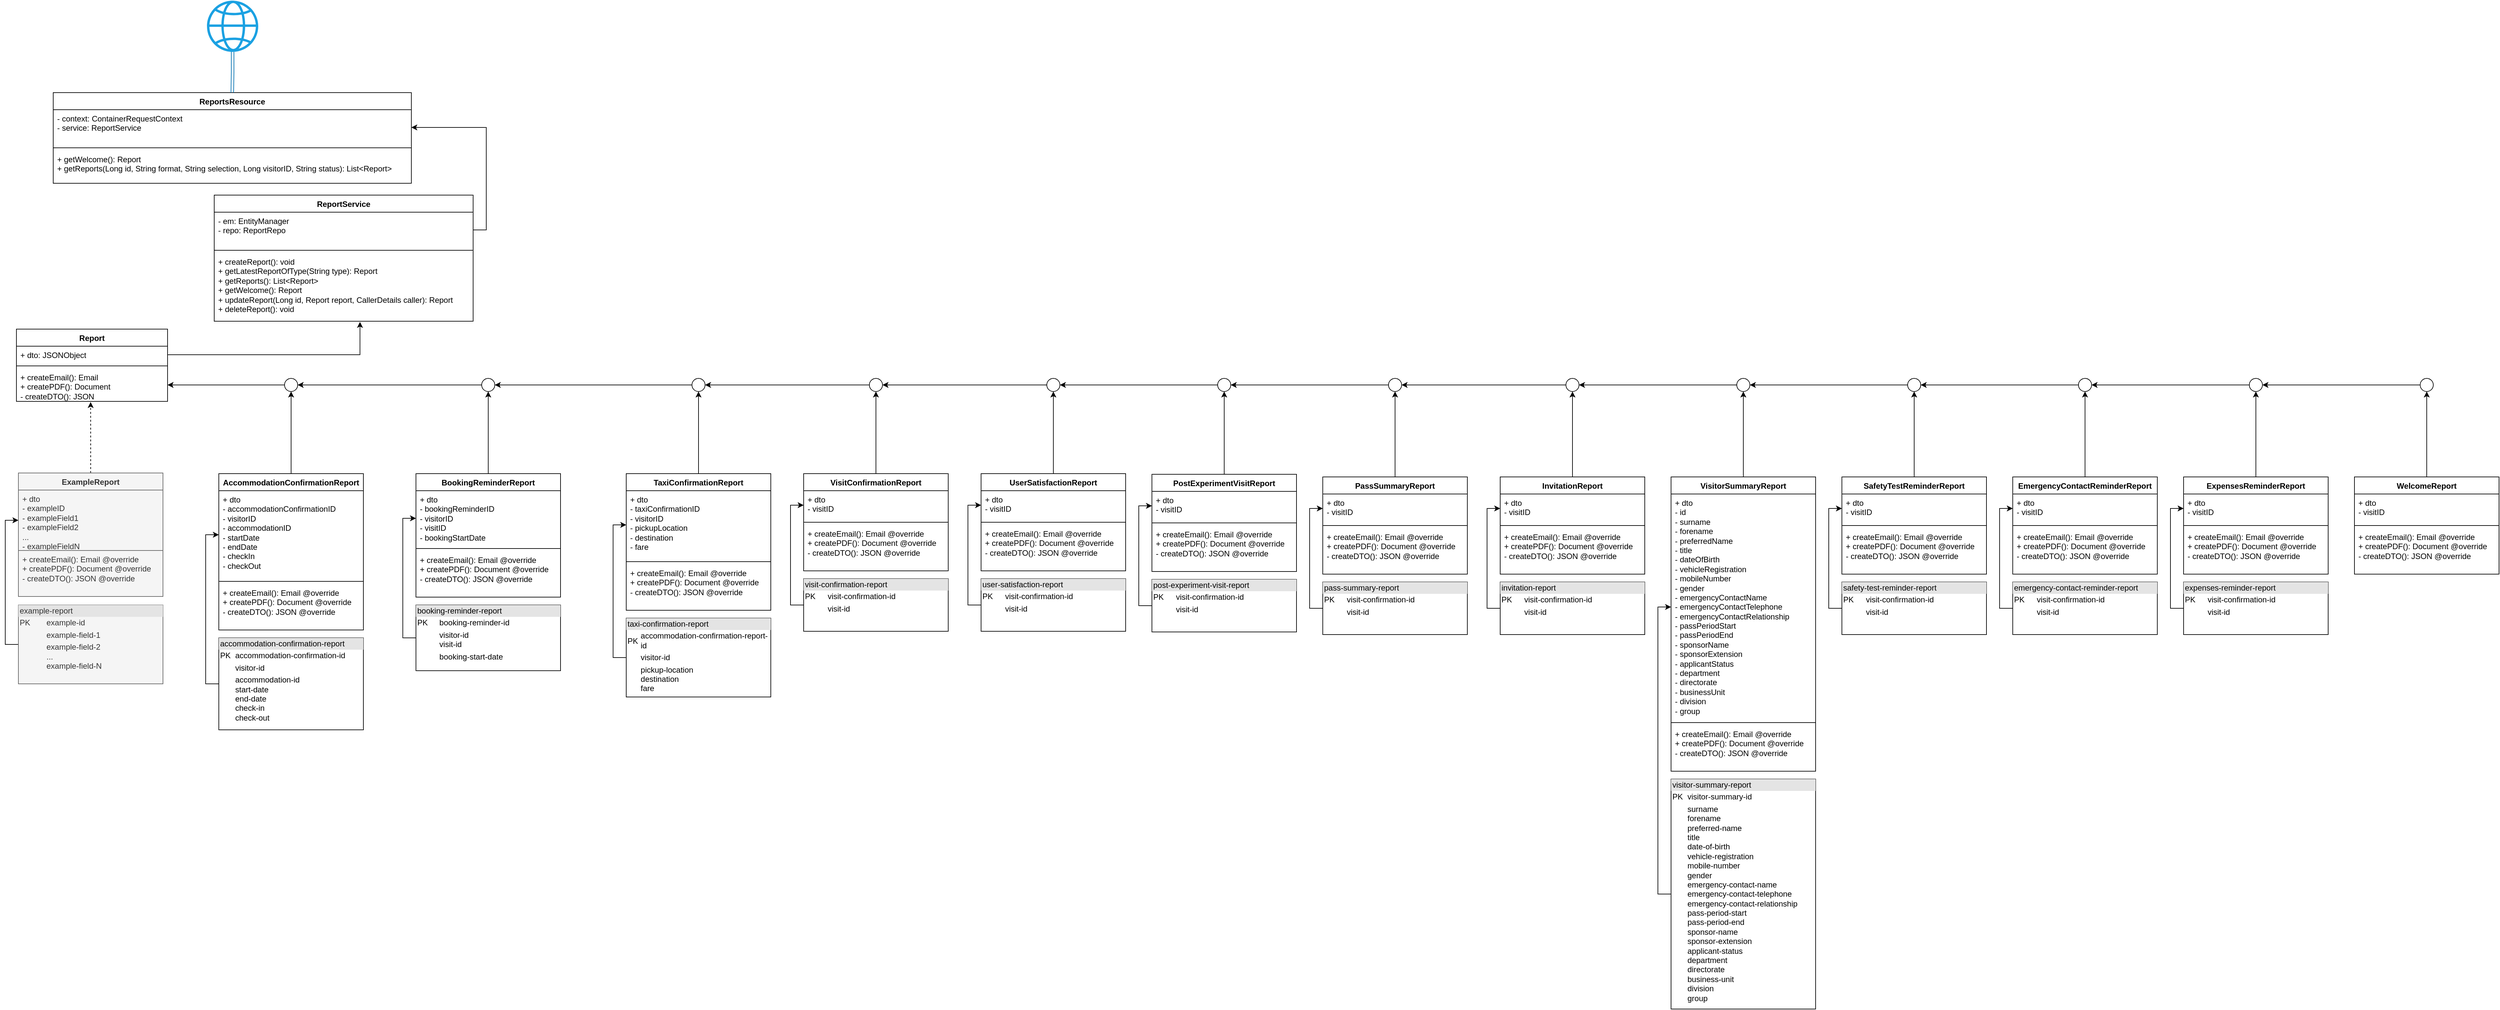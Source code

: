 <mxfile version="24.0.0" type="github">
  <diagram id="C5RBs43oDa-KdzZeNtuy" name="Page-1">
    <mxGraphModel dx="1050" dy="634" grid="1" gridSize="10" guides="1" tooltips="1" connect="1" arrows="1" fold="1" page="1" pageScale="1" pageWidth="827" pageHeight="1169" math="0" shadow="0">
      <root>
        <mxCell id="WIyWlLk6GJQsqaUBKTNV-0" />
        <mxCell id="WIyWlLk6GJQsqaUBKTNV-1" parent="WIyWlLk6GJQsqaUBKTNV-0" />
        <mxCell id="MQ1HAu035y0CXCqz7wdD-0" value="ReportsResource" style="swimlane;fontStyle=1;align=center;verticalAlign=top;childLayout=stackLayout;horizontal=1;startSize=26;horizontalStack=0;resizeParent=1;resizeParentMax=0;resizeLast=0;collapsible=1;marginBottom=0;whiteSpace=wrap;html=1;" parent="WIyWlLk6GJQsqaUBKTNV-1" vertex="1">
          <mxGeometry x="128" y="165" width="545" height="138" as="geometry" />
        </mxCell>
        <mxCell id="MQ1HAu035y0CXCqz7wdD-1" value="&lt;div&gt;- context: ContainerRequestContext&lt;/div&gt;&lt;div&gt;- service: ReportService&lt;br&gt;&lt;/div&gt;" style="text;strokeColor=none;fillColor=none;align=left;verticalAlign=top;spacingLeft=4;spacingRight=4;overflow=hidden;rotatable=0;points=[[0,0.5],[1,0.5]];portConstraint=eastwest;whiteSpace=wrap;html=1;" parent="MQ1HAu035y0CXCqz7wdD-0" vertex="1">
          <mxGeometry y="26" width="545" height="54" as="geometry" />
        </mxCell>
        <mxCell id="MQ1HAu035y0CXCqz7wdD-2" value="" style="line;strokeWidth=1;fillColor=none;align=left;verticalAlign=middle;spacingTop=-1;spacingLeft=3;spacingRight=3;rotatable=0;labelPosition=right;points=[];portConstraint=eastwest;strokeColor=inherit;" parent="MQ1HAu035y0CXCqz7wdD-0" vertex="1">
          <mxGeometry y="80" width="545" height="8" as="geometry" />
        </mxCell>
        <mxCell id="MQ1HAu035y0CXCqz7wdD-3" value="&lt;div&gt;+ getWelcome(): Report&lt;br&gt;&lt;/div&gt;&lt;div&gt;+ getReports(Long id, String format, String selection, Long visitorID, String status): List&amp;lt;Report&amp;gt;&lt;/div&gt;" style="text;strokeColor=none;fillColor=none;align=left;verticalAlign=top;spacingLeft=4;spacingRight=4;overflow=hidden;rotatable=0;points=[[0,0.5],[1,0.5]];portConstraint=eastwest;whiteSpace=wrap;html=1;" parent="MQ1HAu035y0CXCqz7wdD-0" vertex="1">
          <mxGeometry y="88" width="545" height="50" as="geometry" />
        </mxCell>
        <mxCell id="42Mcp5apY7TqK0RnaU3a-3" style="edgeStyle=orthogonalEdgeStyle;rounded=0;orthogonalLoop=1;jettySize=auto;html=1;entryX=1;entryY=0.5;entryDx=0;entryDy=0;exitX=1;exitY=0.5;exitDx=0;exitDy=0;" parent="WIyWlLk6GJQsqaUBKTNV-1" source="MQ1HAu035y0CXCqz7wdD-5" target="MQ1HAu035y0CXCqz7wdD-1" edge="1">
          <mxGeometry relative="1" as="geometry" />
        </mxCell>
        <mxCell id="MQ1HAu035y0CXCqz7wdD-4" value="ReportService" style="swimlane;fontStyle=1;align=center;verticalAlign=top;childLayout=stackLayout;horizontal=1;startSize=26;horizontalStack=0;resizeParent=1;resizeParentMax=0;resizeLast=0;collapsible=1;marginBottom=0;whiteSpace=wrap;html=1;" parent="WIyWlLk6GJQsqaUBKTNV-1" vertex="1">
          <mxGeometry x="373" y="321" width="394" height="192" as="geometry" />
        </mxCell>
        <mxCell id="MQ1HAu035y0CXCqz7wdD-5" value="&lt;div&gt;- em: EntityManager&lt;/div&gt;&lt;div&gt;- repo: ReportRepo&lt;br&gt;&lt;/div&gt;" style="text;strokeColor=none;fillColor=none;align=left;verticalAlign=top;spacingLeft=4;spacingRight=4;overflow=hidden;rotatable=0;points=[[0,0.5],[1,0.5]];portConstraint=eastwest;whiteSpace=wrap;html=1;" parent="MQ1HAu035y0CXCqz7wdD-4" vertex="1">
          <mxGeometry y="26" width="394" height="54" as="geometry" />
        </mxCell>
        <mxCell id="MQ1HAu035y0CXCqz7wdD-6" value="" style="line;strokeWidth=1;fillColor=none;align=left;verticalAlign=middle;spacingTop=-1;spacingLeft=3;spacingRight=3;rotatable=0;labelPosition=right;points=[];portConstraint=eastwest;strokeColor=inherit;" parent="MQ1HAu035y0CXCqz7wdD-4" vertex="1">
          <mxGeometry y="80" width="394" height="8" as="geometry" />
        </mxCell>
        <mxCell id="MQ1HAu035y0CXCqz7wdD-7" value="&lt;div&gt;+ createReport(): void&lt;/div&gt;&lt;div&gt;+ getLatestReportOfType(String type): Report&lt;br&gt;&lt;/div&gt;&lt;div&gt;+ getReports(): List&amp;lt;Report&amp;gt;&lt;br&gt;&lt;/div&gt;&lt;div&gt;+ getWelcome(): Report&lt;br&gt;&lt;/div&gt;&lt;div&gt;+ updateReport(Long id, Report report, CallerDetails caller): Report&lt;br&gt;&lt;/div&gt;&lt;div&gt;+ deleteReport(): void&lt;br&gt;&lt;/div&gt;" style="text;strokeColor=none;fillColor=none;align=left;verticalAlign=top;spacingLeft=4;spacingRight=4;overflow=hidden;rotatable=0;points=[[0,0.5],[1,0.5]];portConstraint=eastwest;whiteSpace=wrap;html=1;" parent="MQ1HAu035y0CXCqz7wdD-4" vertex="1">
          <mxGeometry y="88" width="394" height="104" as="geometry" />
        </mxCell>
        <mxCell id="MQ1HAu035y0CXCqz7wdD-16" value="Report" style="swimlane;fontStyle=1;align=center;verticalAlign=top;childLayout=stackLayout;horizontal=1;startSize=26;horizontalStack=0;resizeParent=1;resizeParentMax=0;resizeLast=0;collapsible=1;marginBottom=0;whiteSpace=wrap;html=1;" parent="WIyWlLk6GJQsqaUBKTNV-1" vertex="1">
          <mxGeometry x="72" y="525" width="230" height="110" as="geometry" />
        </mxCell>
        <mxCell id="MQ1HAu035y0CXCqz7wdD-17" value="+ dto: JSONObject" style="text;strokeColor=none;fillColor=none;align=left;verticalAlign=top;spacingLeft=4;spacingRight=4;overflow=hidden;rotatable=0;points=[[0,0.5],[1,0.5]];portConstraint=eastwest;whiteSpace=wrap;html=1;" parent="MQ1HAu035y0CXCqz7wdD-16" vertex="1">
          <mxGeometry y="26" width="230" height="26" as="geometry" />
        </mxCell>
        <mxCell id="MQ1HAu035y0CXCqz7wdD-18" value="" style="line;strokeWidth=1;fillColor=none;align=left;verticalAlign=middle;spacingTop=-1;spacingLeft=3;spacingRight=3;rotatable=0;labelPosition=right;points=[];portConstraint=eastwest;strokeColor=inherit;" parent="MQ1HAu035y0CXCqz7wdD-16" vertex="1">
          <mxGeometry y="52" width="230" height="8" as="geometry" />
        </mxCell>
        <mxCell id="MQ1HAu035y0CXCqz7wdD-19" value="&lt;div&gt;+ createEmail(): Email&lt;/div&gt;&lt;div&gt;+ createPDF(): Document&lt;/div&gt;&lt;div&gt;- createDTO(): JSON&lt;/div&gt;" style="text;strokeColor=none;fillColor=none;align=left;verticalAlign=top;spacingLeft=4;spacingRight=4;overflow=hidden;rotatable=0;points=[[0,0.5],[1,0.5]];portConstraint=eastwest;whiteSpace=wrap;html=1;" parent="MQ1HAu035y0CXCqz7wdD-16" vertex="1">
          <mxGeometry y="60" width="230" height="50" as="geometry" />
        </mxCell>
        <mxCell id="IxwAe-7UypKO3zCtjmv_-6" style="edgeStyle=orthogonalEdgeStyle;rounded=0;orthogonalLoop=1;jettySize=auto;html=1;entryX=0;entryY=0.5;entryDx=0;entryDy=0;exitX=0;exitY=0.5;exitDx=0;exitDy=0;" parent="WIyWlLk6GJQsqaUBKTNV-1" source="Wsk4VO05oJbZmP9Lk-0c-0" target="Wsk4VO05oJbZmP9Lk-0c-2" edge="1">
          <mxGeometry relative="1" as="geometry" />
        </mxCell>
        <mxCell id="Wsk4VO05oJbZmP9Lk-0c-0" value="&lt;div style=&quot;box-sizing:border-box;width:100%;background:#e4e4e4;padding:2px;&quot;&gt;example-report&lt;/div&gt;&lt;table style=&quot;width:100%;font-size:1em;&quot; cellpadding=&quot;2&quot; cellspacing=&quot;0&quot;&gt;&lt;tbody&gt;&lt;tr&gt;&lt;td&gt;PK&lt;/td&gt;&lt;td&gt;example-id&lt;br&gt;&lt;/td&gt;&lt;/tr&gt;&lt;tr&gt;&lt;td&gt;&lt;br&gt;&lt;/td&gt;&lt;td&gt;example-field-1&lt;/td&gt;&lt;/tr&gt;&lt;tr&gt;&lt;td&gt;&lt;/td&gt;&lt;td&gt;example-field-2&lt;br&gt;...&lt;br&gt;example-field-N&lt;br&gt;&lt;/td&gt;&lt;/tr&gt;&lt;/tbody&gt;&lt;/table&gt;" style="verticalAlign=top;align=left;overflow=fill;html=1;whiteSpace=wrap;fillColor=#f5f5f5;fontColor=#333333;strokeColor=#666666;" parent="WIyWlLk6GJQsqaUBKTNV-1" vertex="1">
          <mxGeometry x="75" y="945" width="220" height="120" as="geometry" />
        </mxCell>
        <mxCell id="42Mcp5apY7TqK0RnaU3a-2" style="edgeStyle=orthogonalEdgeStyle;rounded=0;orthogonalLoop=1;jettySize=auto;html=1;entryX=0.491;entryY=1.02;entryDx=0;entryDy=0;entryPerimeter=0;dashed=1;" parent="WIyWlLk6GJQsqaUBKTNV-1" source="Wsk4VO05oJbZmP9Lk-0c-1" target="MQ1HAu035y0CXCqz7wdD-19" edge="1">
          <mxGeometry relative="1" as="geometry" />
        </mxCell>
        <mxCell id="Wsk4VO05oJbZmP9Lk-0c-1" value="ExampleReport" style="swimlane;fontStyle=1;align=center;verticalAlign=top;childLayout=stackLayout;horizontal=1;startSize=26;horizontalStack=0;resizeParent=1;resizeParentMax=0;resizeLast=0;collapsible=1;marginBottom=0;whiteSpace=wrap;html=1;fillColor=#f5f5f5;fontColor=#333333;strokeColor=#666666;" parent="WIyWlLk6GJQsqaUBKTNV-1" vertex="1">
          <mxGeometry x="75" y="744" width="220" height="188" as="geometry" />
        </mxCell>
        <mxCell id="Wsk4VO05oJbZmP9Lk-0c-2" value="&lt;div&gt;+ dto&lt;br&gt;&lt;/div&gt;&lt;div&gt;- exampleID&lt;/div&gt;&lt;div&gt;- exampleField1&lt;/div&gt;&lt;div&gt;- exampleField2&lt;br&gt;&lt;/div&gt;&lt;div&gt;...&lt;/div&gt;&lt;div&gt;- exampleFieldN&lt;br&gt;&lt;/div&gt;" style="text;strokeColor=#666666;fillColor=#f5f5f5;align=left;verticalAlign=top;spacingLeft=4;spacingRight=4;overflow=hidden;rotatable=0;points=[[0,0.5],[1,0.5]];portConstraint=eastwest;whiteSpace=wrap;html=1;fontColor=#333333;" parent="Wsk4VO05oJbZmP9Lk-0c-1" vertex="1">
          <mxGeometry y="26" width="220" height="92" as="geometry" />
        </mxCell>
        <mxCell id="Wsk4VO05oJbZmP9Lk-0c-4" value="&lt;div&gt;+ createEmail(): Email @override&lt;/div&gt;&lt;div&gt;+ createPDF(): Document @override&lt;/div&gt;&lt;div&gt;- createDTO(): JSON @override&lt;br&gt;&lt;/div&gt;" style="text;strokeColor=#666666;fillColor=#f5f5f5;align=left;verticalAlign=top;spacingLeft=4;spacingRight=4;overflow=hidden;rotatable=0;points=[[0,0.5],[1,0.5]];portConstraint=eastwest;whiteSpace=wrap;html=1;fontColor=#333333;" parent="Wsk4VO05oJbZmP9Lk-0c-1" vertex="1">
          <mxGeometry y="118" width="220" height="70" as="geometry" />
        </mxCell>
        <mxCell id="42Mcp5apY7TqK0RnaU3a-7" style="edgeStyle=orthogonalEdgeStyle;rounded=0;orthogonalLoop=1;jettySize=auto;html=1;entryX=0;entryY=0.5;entryDx=0;entryDy=0;exitX=0;exitY=0.5;exitDx=0;exitDy=0;" parent="WIyWlLk6GJQsqaUBKTNV-1" source="IxwAe-7UypKO3zCtjmv_-0" target="IxwAe-7UypKO3zCtjmv_-2" edge="1">
          <mxGeometry relative="1" as="geometry" />
        </mxCell>
        <mxCell id="IxwAe-7UypKO3zCtjmv_-0" value="&lt;div style=&quot;box-sizing:border-box;width:100%;background:#e4e4e4;padding:2px;&quot;&gt;accommodation-confirmation-report&lt;/div&gt;&lt;table style=&quot;width:100%;font-size:1em;&quot; cellpadding=&quot;2&quot; cellspacing=&quot;0&quot;&gt;&lt;tbody&gt;&lt;tr&gt;&lt;td&gt;PK&lt;/td&gt;&lt;td&gt;accommodation-confirmation-id&lt;br&gt;&lt;/td&gt;&lt;/tr&gt;&lt;tr&gt;&lt;td&gt;&lt;br&gt;&lt;/td&gt;&lt;td&gt;visitor-id&lt;br&gt;&lt;/td&gt;&lt;/tr&gt;&lt;tr&gt;&lt;td&gt;&lt;/td&gt;&lt;td&gt;accommodation-id&lt;br&gt;start-date&lt;br&gt;end-date&lt;br&gt;check-in&lt;br&gt;check-out&lt;br&gt;&lt;/td&gt;&lt;/tr&gt;&lt;/tbody&gt;&lt;/table&gt;" style="verticalAlign=top;align=left;overflow=fill;html=1;whiteSpace=wrap;" parent="WIyWlLk6GJQsqaUBKTNV-1" vertex="1">
          <mxGeometry x="380" y="995" width="220" height="140" as="geometry" />
        </mxCell>
        <mxCell id="42Mcp5apY7TqK0RnaU3a-37" style="edgeStyle=orthogonalEdgeStyle;rounded=0;orthogonalLoop=1;jettySize=auto;html=1;entryX=0.5;entryY=1;entryDx=0;entryDy=0;" parent="WIyWlLk6GJQsqaUBKTNV-1" source="IxwAe-7UypKO3zCtjmv_-1" target="42Mcp5apY7TqK0RnaU3a-4" edge="1">
          <mxGeometry relative="1" as="geometry" />
        </mxCell>
        <mxCell id="IxwAe-7UypKO3zCtjmv_-1" value="AccommodationConfirmationReport" style="swimlane;fontStyle=1;align=center;verticalAlign=top;childLayout=stackLayout;horizontal=1;startSize=26;horizontalStack=0;resizeParent=1;resizeParentMax=0;resizeLast=0;collapsible=1;marginBottom=0;whiteSpace=wrap;html=1;" parent="WIyWlLk6GJQsqaUBKTNV-1" vertex="1">
          <mxGeometry x="380" y="745" width="220" height="238" as="geometry" />
        </mxCell>
        <mxCell id="IxwAe-7UypKO3zCtjmv_-2" value="&lt;div&gt;+ dto&lt;br&gt;&lt;/div&gt;&lt;div&gt;- accommodationConfirmationID&lt;/div&gt;&lt;div&gt;- visitorID&lt;br&gt;&lt;/div&gt;&lt;div&gt;- accommodationID&lt;/div&gt;&lt;div&gt;- startDate&lt;/div&gt;&lt;div&gt;- endDate&lt;/div&gt;&lt;div&gt;- checkIn&lt;/div&gt;&lt;div&gt;- checkOut&lt;br&gt;&lt;/div&gt;" style="text;strokeColor=none;fillColor=none;align=left;verticalAlign=top;spacingLeft=4;spacingRight=4;overflow=hidden;rotatable=0;points=[[0,0.5],[1,0.5]];portConstraint=eastwest;whiteSpace=wrap;html=1;" parent="IxwAe-7UypKO3zCtjmv_-1" vertex="1">
          <mxGeometry y="26" width="220" height="134" as="geometry" />
        </mxCell>
        <mxCell id="IxwAe-7UypKO3zCtjmv_-3" value="" style="line;strokeWidth=1;fillColor=none;align=left;verticalAlign=middle;spacingTop=-1;spacingLeft=3;spacingRight=3;rotatable=0;labelPosition=right;points=[];portConstraint=eastwest;strokeColor=inherit;" parent="IxwAe-7UypKO3zCtjmv_-1" vertex="1">
          <mxGeometry y="160" width="220" height="8" as="geometry" />
        </mxCell>
        <mxCell id="IxwAe-7UypKO3zCtjmv_-4" value="&lt;div&gt;+ createEmail(): Email @override&lt;/div&gt;&lt;div&gt;+ createPDF(): Document @override&lt;/div&gt;&lt;div&gt;- createDTO(): JSON @override&lt;br&gt;&lt;/div&gt;" style="text;strokeColor=none;fillColor=none;align=left;verticalAlign=top;spacingLeft=4;spacingRight=4;overflow=hidden;rotatable=0;points=[[0,0.5],[1,0.5]];portConstraint=eastwest;whiteSpace=wrap;html=1;" parent="IxwAe-7UypKO3zCtjmv_-1" vertex="1">
          <mxGeometry y="168" width="220" height="70" as="geometry" />
        </mxCell>
        <mxCell id="42Mcp5apY7TqK0RnaU3a-41" style="edgeStyle=orthogonalEdgeStyle;rounded=0;orthogonalLoop=1;jettySize=auto;html=1;entryX=1;entryY=0.5;entryDx=0;entryDy=0;" parent="WIyWlLk6GJQsqaUBKTNV-1" source="42Mcp5apY7TqK0RnaU3a-4" target="MQ1HAu035y0CXCqz7wdD-19" edge="1">
          <mxGeometry relative="1" as="geometry" />
        </mxCell>
        <mxCell id="42Mcp5apY7TqK0RnaU3a-4" value="" style="ellipse;whiteSpace=wrap;html=1;" parent="WIyWlLk6GJQsqaUBKTNV-1" vertex="1">
          <mxGeometry x="480" y="600" width="20" height="20" as="geometry" />
        </mxCell>
        <mxCell id="42Mcp5apY7TqK0RnaU3a-8" style="edgeStyle=orthogonalEdgeStyle;rounded=0;orthogonalLoop=1;jettySize=auto;html=1;entryX=0.563;entryY=1.01;entryDx=0;entryDy=0;entryPerimeter=0;" parent="WIyWlLk6GJQsqaUBKTNV-1" source="MQ1HAu035y0CXCqz7wdD-17" target="MQ1HAu035y0CXCqz7wdD-7" edge="1">
          <mxGeometry relative="1" as="geometry" />
        </mxCell>
        <mxCell id="42Mcp5apY7TqK0RnaU3a-13" style="edgeStyle=orthogonalEdgeStyle;rounded=0;orthogonalLoop=1;jettySize=auto;html=1;entryX=0.5;entryY=0;entryDx=0;entryDy=0;shape=link;fillColor=#1ba1e2;strokeColor=#006EAF;" parent="WIyWlLk6GJQsqaUBKTNV-1" source="42Mcp5apY7TqK0RnaU3a-9" target="MQ1HAu035y0CXCqz7wdD-0" edge="1">
          <mxGeometry relative="1" as="geometry" />
        </mxCell>
        <mxCell id="42Mcp5apY7TqK0RnaU3a-9" value="" style="sketch=0;outlineConnect=0;fillColor=#1ba1e2;strokeColor=#006EAF;dashed=0;verticalLabelPosition=bottom;verticalAlign=top;align=center;html=1;fontSize=12;fontStyle=0;aspect=fixed;pointerEvents=1;shape=mxgraph.aws4.globe;fontColor=#ffffff;" parent="WIyWlLk6GJQsqaUBKTNV-1" vertex="1">
          <mxGeometry x="362" y="25" width="78" height="78" as="geometry" />
        </mxCell>
        <mxCell id="42Mcp5apY7TqK0RnaU3a-14" style="edgeStyle=orthogonalEdgeStyle;rounded=0;orthogonalLoop=1;jettySize=auto;html=1;entryX=0;entryY=0.5;entryDx=0;entryDy=0;exitX=0;exitY=0.5;exitDx=0;exitDy=0;" parent="WIyWlLk6GJQsqaUBKTNV-1" source="42Mcp5apY7TqK0RnaU3a-15" target="42Mcp5apY7TqK0RnaU3a-17" edge="1">
          <mxGeometry relative="1" as="geometry" />
        </mxCell>
        <mxCell id="42Mcp5apY7TqK0RnaU3a-15" value="&lt;div style=&quot;box-sizing:border-box;width:100%;background:#e4e4e4;padding:2px;&quot;&gt;booking-reminder-report&lt;/div&gt;&lt;table style=&quot;width:100%;font-size:1em;&quot; cellpadding=&quot;2&quot; cellspacing=&quot;0&quot;&gt;&lt;tbody&gt;&lt;tr&gt;&lt;td&gt;PK&lt;/td&gt;&lt;td&gt;booking-reminder-id&lt;br&gt;&lt;/td&gt;&lt;/tr&gt;&lt;tr&gt;&lt;td&gt;&lt;br&gt;&lt;/td&gt;&lt;td&gt;visitor-id&lt;br&gt;visit-id&lt;br&gt;&lt;/td&gt;&lt;/tr&gt;&lt;tr&gt;&lt;td&gt;&lt;/td&gt;&lt;td&gt;booking-start-date&lt;br&gt;&lt;/td&gt;&lt;/tr&gt;&lt;/tbody&gt;&lt;/table&gt;" style="verticalAlign=top;align=left;overflow=fill;html=1;whiteSpace=wrap;" parent="WIyWlLk6GJQsqaUBKTNV-1" vertex="1">
          <mxGeometry x="680" y="945" width="220" height="100" as="geometry" />
        </mxCell>
        <mxCell id="42Mcp5apY7TqK0RnaU3a-39" style="edgeStyle=orthogonalEdgeStyle;rounded=0;orthogonalLoop=1;jettySize=auto;html=1;entryX=0.5;entryY=1;entryDx=0;entryDy=0;" parent="WIyWlLk6GJQsqaUBKTNV-1" source="42Mcp5apY7TqK0RnaU3a-16" target="42Mcp5apY7TqK0RnaU3a-38" edge="1">
          <mxGeometry relative="1" as="geometry" />
        </mxCell>
        <mxCell id="42Mcp5apY7TqK0RnaU3a-16" value="BookingReminderReport" style="swimlane;fontStyle=1;align=center;verticalAlign=top;childLayout=stackLayout;horizontal=1;startSize=26;horizontalStack=0;resizeParent=1;resizeParentMax=0;resizeLast=0;collapsible=1;marginBottom=0;whiteSpace=wrap;html=1;" parent="WIyWlLk6GJQsqaUBKTNV-1" vertex="1">
          <mxGeometry x="680" y="745" width="220" height="188" as="geometry" />
        </mxCell>
        <mxCell id="42Mcp5apY7TqK0RnaU3a-17" value="&lt;div&gt;+ dto&lt;br&gt;&lt;/div&gt;&lt;div&gt;- bookingReminderID&lt;/div&gt;&lt;div&gt;- visitorID&lt;/div&gt;&lt;div&gt;- visitID&lt;/div&gt;&lt;div&gt;- bookingStartDate&lt;br&gt;&lt;/div&gt;" style="text;strokeColor=none;fillColor=none;align=left;verticalAlign=top;spacingLeft=4;spacingRight=4;overflow=hidden;rotatable=0;points=[[0,0.5],[1,0.5]];portConstraint=eastwest;whiteSpace=wrap;html=1;" parent="42Mcp5apY7TqK0RnaU3a-16" vertex="1">
          <mxGeometry y="26" width="220" height="84" as="geometry" />
        </mxCell>
        <mxCell id="42Mcp5apY7TqK0RnaU3a-18" value="" style="line;strokeWidth=1;fillColor=none;align=left;verticalAlign=middle;spacingTop=-1;spacingLeft=3;spacingRight=3;rotatable=0;labelPosition=right;points=[];portConstraint=eastwest;strokeColor=inherit;" parent="42Mcp5apY7TqK0RnaU3a-16" vertex="1">
          <mxGeometry y="110" width="220" height="8" as="geometry" />
        </mxCell>
        <mxCell id="42Mcp5apY7TqK0RnaU3a-19" value="&lt;div&gt;+ createEmail(): Email @override&lt;/div&gt;&lt;div&gt;+ createPDF(): Document @override&lt;/div&gt;&lt;div&gt;- createDTO(): JSON @override&lt;br&gt;&lt;/div&gt;" style="text;strokeColor=none;fillColor=none;align=left;verticalAlign=top;spacingLeft=4;spacingRight=4;overflow=hidden;rotatable=0;points=[[0,0.5],[1,0.5]];portConstraint=eastwest;whiteSpace=wrap;html=1;" parent="42Mcp5apY7TqK0RnaU3a-16" vertex="1">
          <mxGeometry y="118" width="220" height="70" as="geometry" />
        </mxCell>
        <mxCell id="42Mcp5apY7TqK0RnaU3a-22" style="edgeStyle=orthogonalEdgeStyle;rounded=0;orthogonalLoop=1;jettySize=auto;html=1;entryX=0;entryY=0.5;entryDx=0;entryDy=0;exitX=0;exitY=0.5;exitDx=0;exitDy=0;" parent="WIyWlLk6GJQsqaUBKTNV-1" source="42Mcp5apY7TqK0RnaU3a-23" target="42Mcp5apY7TqK0RnaU3a-25" edge="1">
          <mxGeometry relative="1" as="geometry" />
        </mxCell>
        <mxCell id="42Mcp5apY7TqK0RnaU3a-23" value="&lt;div style=&quot;box-sizing:border-box;width:100%;background:#e4e4e4;padding:2px;&quot;&gt;taxi-confirmation-report&lt;/div&gt;&lt;table style=&quot;width:100%;font-size:1em;&quot; cellpadding=&quot;2&quot; cellspacing=&quot;0&quot;&gt;&lt;tbody&gt;&lt;tr&gt;&lt;td&gt;PK&lt;/td&gt;&lt;td&gt;accommodation-confirmation-report-id&lt;br&gt;&lt;/td&gt;&lt;/tr&gt;&lt;tr&gt;&lt;td&gt;&lt;br&gt;&lt;/td&gt;&lt;td&gt;visitor-id&lt;br&gt;&lt;/td&gt;&lt;/tr&gt;&lt;tr&gt;&lt;td&gt;&lt;/td&gt;&lt;td&gt;pickup-location&lt;br&gt;destination&lt;br&gt;fare&lt;br&gt;&lt;/td&gt;&lt;/tr&gt;&lt;/tbody&gt;&lt;/table&gt;" style="verticalAlign=top;align=left;overflow=fill;html=1;whiteSpace=wrap;" parent="WIyWlLk6GJQsqaUBKTNV-1" vertex="1">
          <mxGeometry x="1000" y="965" width="220" height="120" as="geometry" />
        </mxCell>
        <mxCell id="42Mcp5apY7TqK0RnaU3a-44" style="edgeStyle=orthogonalEdgeStyle;rounded=0;orthogonalLoop=1;jettySize=auto;html=1;entryX=0.5;entryY=1;entryDx=0;entryDy=0;" parent="WIyWlLk6GJQsqaUBKTNV-1" source="42Mcp5apY7TqK0RnaU3a-24" target="42Mcp5apY7TqK0RnaU3a-43" edge="1">
          <mxGeometry relative="1" as="geometry" />
        </mxCell>
        <mxCell id="42Mcp5apY7TqK0RnaU3a-24" value="TaxiConfirmationReport" style="swimlane;fontStyle=1;align=center;verticalAlign=top;childLayout=stackLayout;horizontal=1;startSize=26;horizontalStack=0;resizeParent=1;resizeParentMax=0;resizeLast=0;collapsible=1;marginBottom=0;whiteSpace=wrap;html=1;" parent="WIyWlLk6GJQsqaUBKTNV-1" vertex="1">
          <mxGeometry x="1000" y="745" width="220" height="208" as="geometry" />
        </mxCell>
        <mxCell id="42Mcp5apY7TqK0RnaU3a-25" value="&lt;div&gt;+ dto&lt;/div&gt;&lt;div&gt;- taxiConfirmationID&lt;/div&gt;&lt;div&gt;- visitorID&lt;br&gt;&lt;/div&gt;&lt;div&gt;- pickupLocation&lt;/div&gt;&lt;div&gt;- destination&lt;/div&gt;&lt;div&gt;- fare&lt;br&gt;&lt;/div&gt;" style="text;strokeColor=none;fillColor=none;align=left;verticalAlign=top;spacingLeft=4;spacingRight=4;overflow=hidden;rotatable=0;points=[[0,0.5],[1,0.5]];portConstraint=eastwest;whiteSpace=wrap;html=1;" parent="42Mcp5apY7TqK0RnaU3a-24" vertex="1">
          <mxGeometry y="26" width="220" height="104" as="geometry" />
        </mxCell>
        <mxCell id="42Mcp5apY7TqK0RnaU3a-26" value="" style="line;strokeWidth=1;fillColor=none;align=left;verticalAlign=middle;spacingTop=-1;spacingLeft=3;spacingRight=3;rotatable=0;labelPosition=right;points=[];portConstraint=eastwest;strokeColor=inherit;" parent="42Mcp5apY7TqK0RnaU3a-24" vertex="1">
          <mxGeometry y="130" width="220" height="8" as="geometry" />
        </mxCell>
        <mxCell id="42Mcp5apY7TqK0RnaU3a-27" value="&lt;div&gt;+ createEmail(): Email @override&lt;/div&gt;&lt;div&gt;+ createPDF(): Document @override&lt;/div&gt;&lt;div&gt;- createDTO(): JSON @override&lt;br&gt;&lt;/div&gt;" style="text;strokeColor=none;fillColor=none;align=left;verticalAlign=top;spacingLeft=4;spacingRight=4;overflow=hidden;rotatable=0;points=[[0,0.5],[1,0.5]];portConstraint=eastwest;whiteSpace=wrap;html=1;" parent="42Mcp5apY7TqK0RnaU3a-24" vertex="1">
          <mxGeometry y="138" width="220" height="70" as="geometry" />
        </mxCell>
        <mxCell id="42Mcp5apY7TqK0RnaU3a-29" style="edgeStyle=orthogonalEdgeStyle;rounded=0;orthogonalLoop=1;jettySize=auto;html=1;entryX=0;entryY=0.5;entryDx=0;entryDy=0;exitX=0;exitY=0.5;exitDx=0;exitDy=0;" parent="WIyWlLk6GJQsqaUBKTNV-1" source="42Mcp5apY7TqK0RnaU3a-30" target="42Mcp5apY7TqK0RnaU3a-32" edge="1">
          <mxGeometry relative="1" as="geometry" />
        </mxCell>
        <mxCell id="42Mcp5apY7TqK0RnaU3a-30" value="&lt;div style=&quot;box-sizing:border-box;width:100%;background:#e4e4e4;padding:2px;&quot;&gt;visit-confirmation-report&lt;/div&gt;&lt;table style=&quot;width:100%;font-size:1em;&quot; cellpadding=&quot;2&quot; cellspacing=&quot;0&quot;&gt;&lt;tbody&gt;&lt;tr&gt;&lt;td&gt;PK&lt;/td&gt;&lt;td&gt;visit-confirmation-id&lt;br&gt;&lt;/td&gt;&lt;/tr&gt;&lt;tr&gt;&lt;td&gt;&lt;br&gt;&lt;/td&gt;&lt;td&gt;visit-id&lt;br&gt;&lt;/td&gt;&lt;/tr&gt;&lt;tr&gt;&lt;td&gt;&lt;/td&gt;&lt;td&gt;&lt;br&gt;&lt;/td&gt;&lt;/tr&gt;&lt;/tbody&gt;&lt;/table&gt;" style="verticalAlign=top;align=left;overflow=fill;html=1;whiteSpace=wrap;" parent="WIyWlLk6GJQsqaUBKTNV-1" vertex="1">
          <mxGeometry x="1270" y="905" width="220" height="80" as="geometry" />
        </mxCell>
        <mxCell id="42Mcp5apY7TqK0RnaU3a-47" style="edgeStyle=orthogonalEdgeStyle;rounded=0;orthogonalLoop=1;jettySize=auto;html=1;entryX=0.5;entryY=1;entryDx=0;entryDy=0;" parent="WIyWlLk6GJQsqaUBKTNV-1" source="42Mcp5apY7TqK0RnaU3a-31" target="42Mcp5apY7TqK0RnaU3a-46" edge="1">
          <mxGeometry relative="1" as="geometry" />
        </mxCell>
        <mxCell id="42Mcp5apY7TqK0RnaU3a-31" value="VisitConfirmationReport" style="swimlane;fontStyle=1;align=center;verticalAlign=top;childLayout=stackLayout;horizontal=1;startSize=26;horizontalStack=0;resizeParent=1;resizeParentMax=0;resizeLast=0;collapsible=1;marginBottom=0;whiteSpace=wrap;html=1;" parent="WIyWlLk6GJQsqaUBKTNV-1" vertex="1">
          <mxGeometry x="1270" y="745" width="220" height="148" as="geometry" />
        </mxCell>
        <mxCell id="42Mcp5apY7TqK0RnaU3a-32" value="&lt;div&gt;+ dto&lt;/div&gt;&lt;div&gt;- visitID&lt;/div&gt;" style="text;strokeColor=none;fillColor=none;align=left;verticalAlign=top;spacingLeft=4;spacingRight=4;overflow=hidden;rotatable=0;points=[[0,0.5],[1,0.5]];portConstraint=eastwest;whiteSpace=wrap;html=1;" parent="42Mcp5apY7TqK0RnaU3a-31" vertex="1">
          <mxGeometry y="26" width="220" height="44" as="geometry" />
        </mxCell>
        <mxCell id="42Mcp5apY7TqK0RnaU3a-33" value="" style="line;strokeWidth=1;fillColor=none;align=left;verticalAlign=middle;spacingTop=-1;spacingLeft=3;spacingRight=3;rotatable=0;labelPosition=right;points=[];portConstraint=eastwest;strokeColor=inherit;" parent="42Mcp5apY7TqK0RnaU3a-31" vertex="1">
          <mxGeometry y="70" width="220" height="8" as="geometry" />
        </mxCell>
        <mxCell id="42Mcp5apY7TqK0RnaU3a-34" value="&lt;div&gt;+ createEmail(): Email @override&lt;/div&gt;&lt;div&gt;+ createPDF(): Document @override&lt;/div&gt;&lt;div&gt;- createDTO(): JSON @override&lt;br&gt;&lt;/div&gt;" style="text;strokeColor=none;fillColor=none;align=left;verticalAlign=top;spacingLeft=4;spacingRight=4;overflow=hidden;rotatable=0;points=[[0,0.5],[1,0.5]];portConstraint=eastwest;whiteSpace=wrap;html=1;" parent="42Mcp5apY7TqK0RnaU3a-31" vertex="1">
          <mxGeometry y="78" width="220" height="70" as="geometry" />
        </mxCell>
        <mxCell id="42Mcp5apY7TqK0RnaU3a-42" style="edgeStyle=orthogonalEdgeStyle;rounded=0;orthogonalLoop=1;jettySize=auto;html=1;entryX=1;entryY=0.5;entryDx=0;entryDy=0;" parent="WIyWlLk6GJQsqaUBKTNV-1" source="42Mcp5apY7TqK0RnaU3a-38" target="42Mcp5apY7TqK0RnaU3a-4" edge="1">
          <mxGeometry relative="1" as="geometry" />
        </mxCell>
        <mxCell id="42Mcp5apY7TqK0RnaU3a-38" value="" style="ellipse;whiteSpace=wrap;html=1;" parent="WIyWlLk6GJQsqaUBKTNV-1" vertex="1">
          <mxGeometry x="780" y="600" width="20" height="20" as="geometry" />
        </mxCell>
        <mxCell id="42Mcp5apY7TqK0RnaU3a-45" style="edgeStyle=orthogonalEdgeStyle;rounded=0;orthogonalLoop=1;jettySize=auto;html=1;entryX=1;entryY=0.5;entryDx=0;entryDy=0;" parent="WIyWlLk6GJQsqaUBKTNV-1" source="42Mcp5apY7TqK0RnaU3a-43" target="42Mcp5apY7TqK0RnaU3a-38" edge="1">
          <mxGeometry relative="1" as="geometry" />
        </mxCell>
        <mxCell id="42Mcp5apY7TqK0RnaU3a-43" value="" style="ellipse;whiteSpace=wrap;html=1;" parent="WIyWlLk6GJQsqaUBKTNV-1" vertex="1">
          <mxGeometry x="1100" y="600" width="20" height="20" as="geometry" />
        </mxCell>
        <mxCell id="42Mcp5apY7TqK0RnaU3a-48" style="edgeStyle=orthogonalEdgeStyle;rounded=0;orthogonalLoop=1;jettySize=auto;html=1;entryX=1;entryY=0.5;entryDx=0;entryDy=0;" parent="WIyWlLk6GJQsqaUBKTNV-1" source="42Mcp5apY7TqK0RnaU3a-46" target="42Mcp5apY7TqK0RnaU3a-43" edge="1">
          <mxGeometry relative="1" as="geometry" />
        </mxCell>
        <mxCell id="42Mcp5apY7TqK0RnaU3a-46" value="" style="ellipse;whiteSpace=wrap;html=1;" parent="WIyWlLk6GJQsqaUBKTNV-1" vertex="1">
          <mxGeometry x="1370" y="600" width="20" height="20" as="geometry" />
        </mxCell>
        <mxCell id="GfE_FLcFH4hWQtPDaC9a-0" style="edgeStyle=orthogonalEdgeStyle;rounded=0;orthogonalLoop=1;jettySize=auto;html=1;entryX=0;entryY=0.5;entryDx=0;entryDy=0;exitX=0;exitY=0.5;exitDx=0;exitDy=0;" parent="WIyWlLk6GJQsqaUBKTNV-1" source="GfE_FLcFH4hWQtPDaC9a-1" target="GfE_FLcFH4hWQtPDaC9a-3" edge="1">
          <mxGeometry relative="1" as="geometry" />
        </mxCell>
        <mxCell id="GfE_FLcFH4hWQtPDaC9a-1" value="&lt;div style=&quot;box-sizing:border-box;width:100%;background:#e4e4e4;padding:2px;&quot;&gt;user-satisfaction-report&lt;/div&gt;&lt;table style=&quot;width:100%;font-size:1em;&quot; cellpadding=&quot;2&quot; cellspacing=&quot;0&quot;&gt;&lt;tbody&gt;&lt;tr&gt;&lt;td&gt;PK&lt;/td&gt;&lt;td&gt;visit-confirmation-id&lt;br&gt;&lt;/td&gt;&lt;/tr&gt;&lt;tr&gt;&lt;td&gt;&lt;br&gt;&lt;/td&gt;&lt;td&gt;visit-id&lt;br&gt;&lt;/td&gt;&lt;/tr&gt;&lt;tr&gt;&lt;td&gt;&lt;/td&gt;&lt;td&gt;&lt;br&gt;&lt;/td&gt;&lt;/tr&gt;&lt;/tbody&gt;&lt;/table&gt;" style="verticalAlign=top;align=left;overflow=fill;html=1;whiteSpace=wrap;" parent="WIyWlLk6GJQsqaUBKTNV-1" vertex="1">
          <mxGeometry x="1540" y="905" width="220" height="80" as="geometry" />
        </mxCell>
        <mxCell id="GfE_FLcFH4hWQtPDaC9a-7" style="edgeStyle=orthogonalEdgeStyle;rounded=0;orthogonalLoop=1;jettySize=auto;html=1;entryX=0.5;entryY=1;entryDx=0;entryDy=0;" parent="WIyWlLk6GJQsqaUBKTNV-1" source="GfE_FLcFH4hWQtPDaC9a-2" target="GfE_FLcFH4hWQtPDaC9a-6" edge="1">
          <mxGeometry relative="1" as="geometry" />
        </mxCell>
        <mxCell id="GfE_FLcFH4hWQtPDaC9a-2" value="UserSatisfactionReport" style="swimlane;fontStyle=1;align=center;verticalAlign=top;childLayout=stackLayout;horizontal=1;startSize=26;horizontalStack=0;resizeParent=1;resizeParentMax=0;resizeLast=0;collapsible=1;marginBottom=0;whiteSpace=wrap;html=1;" parent="WIyWlLk6GJQsqaUBKTNV-1" vertex="1">
          <mxGeometry x="1540" y="745" width="220" height="148" as="geometry" />
        </mxCell>
        <mxCell id="GfE_FLcFH4hWQtPDaC9a-3" value="&lt;div&gt;+ dto&lt;/div&gt;&lt;div&gt;- visitID&lt;/div&gt;" style="text;strokeColor=none;fillColor=none;align=left;verticalAlign=top;spacingLeft=4;spacingRight=4;overflow=hidden;rotatable=0;points=[[0,0.5],[1,0.5]];portConstraint=eastwest;whiteSpace=wrap;html=1;" parent="GfE_FLcFH4hWQtPDaC9a-2" vertex="1">
          <mxGeometry y="26" width="220" height="44" as="geometry" />
        </mxCell>
        <mxCell id="GfE_FLcFH4hWQtPDaC9a-4" value="" style="line;strokeWidth=1;fillColor=none;align=left;verticalAlign=middle;spacingTop=-1;spacingLeft=3;spacingRight=3;rotatable=0;labelPosition=right;points=[];portConstraint=eastwest;strokeColor=inherit;" parent="GfE_FLcFH4hWQtPDaC9a-2" vertex="1">
          <mxGeometry y="70" width="220" height="8" as="geometry" />
        </mxCell>
        <mxCell id="GfE_FLcFH4hWQtPDaC9a-5" value="&lt;div&gt;+ createEmail(): Email @override&lt;/div&gt;&lt;div&gt;+ createPDF(): Document @override&lt;/div&gt;&lt;div&gt;- createDTO(): JSON @override&lt;br&gt;&lt;/div&gt;" style="text;strokeColor=none;fillColor=none;align=left;verticalAlign=top;spacingLeft=4;spacingRight=4;overflow=hidden;rotatable=0;points=[[0,0.5],[1,0.5]];portConstraint=eastwest;whiteSpace=wrap;html=1;" parent="GfE_FLcFH4hWQtPDaC9a-2" vertex="1">
          <mxGeometry y="78" width="220" height="70" as="geometry" />
        </mxCell>
        <mxCell id="GfE_FLcFH4hWQtPDaC9a-8" style="edgeStyle=orthogonalEdgeStyle;rounded=0;orthogonalLoop=1;jettySize=auto;html=1;entryX=1;entryY=0.5;entryDx=0;entryDy=0;" parent="WIyWlLk6GJQsqaUBKTNV-1" source="GfE_FLcFH4hWQtPDaC9a-6" target="42Mcp5apY7TqK0RnaU3a-46" edge="1">
          <mxGeometry relative="1" as="geometry" />
        </mxCell>
        <mxCell id="GfE_FLcFH4hWQtPDaC9a-6" value="" style="ellipse;whiteSpace=wrap;html=1;" parent="WIyWlLk6GJQsqaUBKTNV-1" vertex="1">
          <mxGeometry x="1640" y="600" width="20" height="20" as="geometry" />
        </mxCell>
        <mxCell id="GfE_FLcFH4hWQtPDaC9a-9" style="edgeStyle=orthogonalEdgeStyle;rounded=0;orthogonalLoop=1;jettySize=auto;html=1;entryX=0;entryY=0.5;entryDx=0;entryDy=0;exitX=0;exitY=0.5;exitDx=0;exitDy=0;" parent="WIyWlLk6GJQsqaUBKTNV-1" source="GfE_FLcFH4hWQtPDaC9a-10" target="GfE_FLcFH4hWQtPDaC9a-12" edge="1">
          <mxGeometry relative="1" as="geometry" />
        </mxCell>
        <mxCell id="GfE_FLcFH4hWQtPDaC9a-10" value="&lt;div style=&quot;box-sizing:border-box;width:100%;background:#e4e4e4;padding:2px;&quot;&gt;post-experiment-visit-report&lt;/div&gt;&lt;table style=&quot;width:100%;font-size:1em;&quot; cellpadding=&quot;2&quot; cellspacing=&quot;0&quot;&gt;&lt;tbody&gt;&lt;tr&gt;&lt;td&gt;PK&lt;/td&gt;&lt;td&gt;visit-confirmation-id&lt;br&gt;&lt;/td&gt;&lt;/tr&gt;&lt;tr&gt;&lt;td&gt;&lt;br&gt;&lt;/td&gt;&lt;td&gt;visit-id&lt;br&gt;&lt;/td&gt;&lt;/tr&gt;&lt;tr&gt;&lt;td&gt;&lt;/td&gt;&lt;td&gt;&lt;br&gt;&lt;/td&gt;&lt;/tr&gt;&lt;/tbody&gt;&lt;/table&gt;" style="verticalAlign=top;align=left;overflow=fill;html=1;whiteSpace=wrap;" parent="WIyWlLk6GJQsqaUBKTNV-1" vertex="1">
          <mxGeometry x="1800" y="906" width="220" height="80" as="geometry" />
        </mxCell>
        <mxCell id="GfE_FLcFH4hWQtPDaC9a-22" style="edgeStyle=orthogonalEdgeStyle;rounded=0;orthogonalLoop=1;jettySize=auto;html=1;entryX=0.5;entryY=1;entryDx=0;entryDy=0;" parent="WIyWlLk6GJQsqaUBKTNV-1" source="GfE_FLcFH4hWQtPDaC9a-11" target="GfE_FLcFH4hWQtPDaC9a-21" edge="1">
          <mxGeometry relative="1" as="geometry" />
        </mxCell>
        <mxCell id="GfE_FLcFH4hWQtPDaC9a-11" value="PostExperimentVisitReport" style="swimlane;fontStyle=1;align=center;verticalAlign=top;childLayout=stackLayout;horizontal=1;startSize=26;horizontalStack=0;resizeParent=1;resizeParentMax=0;resizeLast=0;collapsible=1;marginBottom=0;whiteSpace=wrap;html=1;" parent="WIyWlLk6GJQsqaUBKTNV-1" vertex="1">
          <mxGeometry x="1800" y="746" width="220" height="148" as="geometry" />
        </mxCell>
        <mxCell id="GfE_FLcFH4hWQtPDaC9a-12" value="&lt;div&gt;+ dto&lt;/div&gt;&lt;div&gt;- visitID&lt;/div&gt;" style="text;strokeColor=none;fillColor=none;align=left;verticalAlign=top;spacingLeft=4;spacingRight=4;overflow=hidden;rotatable=0;points=[[0,0.5],[1,0.5]];portConstraint=eastwest;whiteSpace=wrap;html=1;" parent="GfE_FLcFH4hWQtPDaC9a-11" vertex="1">
          <mxGeometry y="26" width="220" height="44" as="geometry" />
        </mxCell>
        <mxCell id="GfE_FLcFH4hWQtPDaC9a-13" value="" style="line;strokeWidth=1;fillColor=none;align=left;verticalAlign=middle;spacingTop=-1;spacingLeft=3;spacingRight=3;rotatable=0;labelPosition=right;points=[];portConstraint=eastwest;strokeColor=inherit;" parent="GfE_FLcFH4hWQtPDaC9a-11" vertex="1">
          <mxGeometry y="70" width="220" height="8" as="geometry" />
        </mxCell>
        <mxCell id="GfE_FLcFH4hWQtPDaC9a-14" value="&lt;div&gt;+ createEmail(): Email @override&lt;/div&gt;&lt;div&gt;+ createPDF(): Document @override&lt;/div&gt;&lt;div&gt;- createDTO(): JSON @override&lt;br&gt;&lt;/div&gt;" style="text;strokeColor=none;fillColor=none;align=left;verticalAlign=top;spacingLeft=4;spacingRight=4;overflow=hidden;rotatable=0;points=[[0,0.5],[1,0.5]];portConstraint=eastwest;whiteSpace=wrap;html=1;" parent="GfE_FLcFH4hWQtPDaC9a-11" vertex="1">
          <mxGeometry y="78" width="220" height="70" as="geometry" />
        </mxCell>
        <mxCell id="GfE_FLcFH4hWQtPDaC9a-15" style="edgeStyle=orthogonalEdgeStyle;rounded=0;orthogonalLoop=1;jettySize=auto;html=1;entryX=0;entryY=0.5;entryDx=0;entryDy=0;exitX=0;exitY=0.5;exitDx=0;exitDy=0;" parent="WIyWlLk6GJQsqaUBKTNV-1" source="GfE_FLcFH4hWQtPDaC9a-16" target="GfE_FLcFH4hWQtPDaC9a-18" edge="1">
          <mxGeometry relative="1" as="geometry" />
        </mxCell>
        <mxCell id="GfE_FLcFH4hWQtPDaC9a-16" value="&lt;div style=&quot;box-sizing:border-box;width:100%;background:#e4e4e4;padding:2px;&quot;&gt;pass-summary-report&lt;/div&gt;&lt;table style=&quot;width:100%;font-size:1em;&quot; cellpadding=&quot;2&quot; cellspacing=&quot;0&quot;&gt;&lt;tbody&gt;&lt;tr&gt;&lt;td&gt;PK&lt;/td&gt;&lt;td&gt;visit-confirmation-id&lt;br&gt;&lt;/td&gt;&lt;/tr&gt;&lt;tr&gt;&lt;td&gt;&lt;br&gt;&lt;/td&gt;&lt;td&gt;visit-id&lt;br&gt;&lt;/td&gt;&lt;/tr&gt;&lt;tr&gt;&lt;td&gt;&lt;/td&gt;&lt;td&gt;&lt;br&gt;&lt;/td&gt;&lt;/tr&gt;&lt;/tbody&gt;&lt;/table&gt;" style="verticalAlign=top;align=left;overflow=fill;html=1;whiteSpace=wrap;" parent="WIyWlLk6GJQsqaUBKTNV-1" vertex="1">
          <mxGeometry x="2060" y="910" width="220" height="80" as="geometry" />
        </mxCell>
        <mxCell id="GfE_FLcFH4hWQtPDaC9a-25" style="edgeStyle=orthogonalEdgeStyle;rounded=0;orthogonalLoop=1;jettySize=auto;html=1;entryX=0.5;entryY=1;entryDx=0;entryDy=0;" parent="WIyWlLk6GJQsqaUBKTNV-1" source="GfE_FLcFH4hWQtPDaC9a-17" target="GfE_FLcFH4hWQtPDaC9a-24" edge="1">
          <mxGeometry relative="1" as="geometry" />
        </mxCell>
        <mxCell id="GfE_FLcFH4hWQtPDaC9a-17" value="PassSummaryReport" style="swimlane;fontStyle=1;align=center;verticalAlign=top;childLayout=stackLayout;horizontal=1;startSize=26;horizontalStack=0;resizeParent=1;resizeParentMax=0;resizeLast=0;collapsible=1;marginBottom=0;whiteSpace=wrap;html=1;" parent="WIyWlLk6GJQsqaUBKTNV-1" vertex="1">
          <mxGeometry x="2060" y="750" width="220" height="148" as="geometry" />
        </mxCell>
        <mxCell id="GfE_FLcFH4hWQtPDaC9a-18" value="&lt;div&gt;+ dto&lt;/div&gt;&lt;div&gt;- visitID&lt;/div&gt;" style="text;strokeColor=none;fillColor=none;align=left;verticalAlign=top;spacingLeft=4;spacingRight=4;overflow=hidden;rotatable=0;points=[[0,0.5],[1,0.5]];portConstraint=eastwest;whiteSpace=wrap;html=1;" parent="GfE_FLcFH4hWQtPDaC9a-17" vertex="1">
          <mxGeometry y="26" width="220" height="44" as="geometry" />
        </mxCell>
        <mxCell id="GfE_FLcFH4hWQtPDaC9a-19" value="" style="line;strokeWidth=1;fillColor=none;align=left;verticalAlign=middle;spacingTop=-1;spacingLeft=3;spacingRight=3;rotatable=0;labelPosition=right;points=[];portConstraint=eastwest;strokeColor=inherit;" parent="GfE_FLcFH4hWQtPDaC9a-17" vertex="1">
          <mxGeometry y="70" width="220" height="8" as="geometry" />
        </mxCell>
        <mxCell id="GfE_FLcFH4hWQtPDaC9a-20" value="&lt;div&gt;+ createEmail(): Email @override&lt;/div&gt;&lt;div&gt;+ createPDF(): Document @override&lt;/div&gt;&lt;div&gt;- createDTO(): JSON @override&lt;br&gt;&lt;/div&gt;" style="text;strokeColor=none;fillColor=none;align=left;verticalAlign=top;spacingLeft=4;spacingRight=4;overflow=hidden;rotatable=0;points=[[0,0.5],[1,0.5]];portConstraint=eastwest;whiteSpace=wrap;html=1;" parent="GfE_FLcFH4hWQtPDaC9a-17" vertex="1">
          <mxGeometry y="78" width="220" height="70" as="geometry" />
        </mxCell>
        <mxCell id="GfE_FLcFH4hWQtPDaC9a-23" style="edgeStyle=orthogonalEdgeStyle;rounded=0;orthogonalLoop=1;jettySize=auto;html=1;entryX=1;entryY=0.5;entryDx=0;entryDy=0;" parent="WIyWlLk6GJQsqaUBKTNV-1" source="GfE_FLcFH4hWQtPDaC9a-21" target="GfE_FLcFH4hWQtPDaC9a-6" edge="1">
          <mxGeometry relative="1" as="geometry" />
        </mxCell>
        <mxCell id="GfE_FLcFH4hWQtPDaC9a-21" value="" style="ellipse;whiteSpace=wrap;html=1;" parent="WIyWlLk6GJQsqaUBKTNV-1" vertex="1">
          <mxGeometry x="1900" y="600" width="20" height="20" as="geometry" />
        </mxCell>
        <mxCell id="GfE_FLcFH4hWQtPDaC9a-26" style="edgeStyle=orthogonalEdgeStyle;rounded=0;orthogonalLoop=1;jettySize=auto;html=1;entryX=1;entryY=0.5;entryDx=0;entryDy=0;" parent="WIyWlLk6GJQsqaUBKTNV-1" source="GfE_FLcFH4hWQtPDaC9a-24" target="GfE_FLcFH4hWQtPDaC9a-21" edge="1">
          <mxGeometry relative="1" as="geometry" />
        </mxCell>
        <mxCell id="GfE_FLcFH4hWQtPDaC9a-24" value="" style="ellipse;whiteSpace=wrap;html=1;" parent="WIyWlLk6GJQsqaUBKTNV-1" vertex="1">
          <mxGeometry x="2160" y="600" width="20" height="20" as="geometry" />
        </mxCell>
        <mxCell id="GfE_FLcFH4hWQtPDaC9a-27" style="edgeStyle=orthogonalEdgeStyle;rounded=0;orthogonalLoop=1;jettySize=auto;html=1;entryX=0;entryY=0.5;entryDx=0;entryDy=0;exitX=0;exitY=0.5;exitDx=0;exitDy=0;" parent="WIyWlLk6GJQsqaUBKTNV-1" source="GfE_FLcFH4hWQtPDaC9a-28" target="GfE_FLcFH4hWQtPDaC9a-30" edge="1">
          <mxGeometry relative="1" as="geometry" />
        </mxCell>
        <mxCell id="GfE_FLcFH4hWQtPDaC9a-28" value="&lt;div style=&quot;box-sizing:border-box;width:100%;background:#e4e4e4;padding:2px;&quot;&gt;invitation-report&lt;/div&gt;&lt;table style=&quot;width:100%;font-size:1em;&quot; cellpadding=&quot;2&quot; cellspacing=&quot;0&quot;&gt;&lt;tbody&gt;&lt;tr&gt;&lt;td&gt;PK&lt;/td&gt;&lt;td&gt;visit-confirmation-id&lt;br&gt;&lt;/td&gt;&lt;/tr&gt;&lt;tr&gt;&lt;td&gt;&lt;br&gt;&lt;/td&gt;&lt;td&gt;visit-id&lt;br&gt;&lt;/td&gt;&lt;/tr&gt;&lt;tr&gt;&lt;td&gt;&lt;/td&gt;&lt;td&gt;&lt;br&gt;&lt;/td&gt;&lt;/tr&gt;&lt;/tbody&gt;&lt;/table&gt;" style="verticalAlign=top;align=left;overflow=fill;html=1;whiteSpace=wrap;" parent="WIyWlLk6GJQsqaUBKTNV-1" vertex="1">
          <mxGeometry x="2330" y="910" width="220" height="80" as="geometry" />
        </mxCell>
        <mxCell id="GfE_FLcFH4hWQtPDaC9a-34" style="edgeStyle=orthogonalEdgeStyle;rounded=0;orthogonalLoop=1;jettySize=auto;html=1;entryX=0.5;entryY=1;entryDx=0;entryDy=0;" parent="WIyWlLk6GJQsqaUBKTNV-1" source="GfE_FLcFH4hWQtPDaC9a-29" target="GfE_FLcFH4hWQtPDaC9a-33" edge="1">
          <mxGeometry relative="1" as="geometry" />
        </mxCell>
        <mxCell id="GfE_FLcFH4hWQtPDaC9a-29" value="InvitationReport" style="swimlane;fontStyle=1;align=center;verticalAlign=top;childLayout=stackLayout;horizontal=1;startSize=26;horizontalStack=0;resizeParent=1;resizeParentMax=0;resizeLast=0;collapsible=1;marginBottom=0;whiteSpace=wrap;html=1;" parent="WIyWlLk6GJQsqaUBKTNV-1" vertex="1">
          <mxGeometry x="2330" y="750" width="220" height="148" as="geometry" />
        </mxCell>
        <mxCell id="GfE_FLcFH4hWQtPDaC9a-30" value="&lt;div&gt;+ dto&lt;/div&gt;&lt;div&gt;- visitID&lt;/div&gt;" style="text;strokeColor=none;fillColor=none;align=left;verticalAlign=top;spacingLeft=4;spacingRight=4;overflow=hidden;rotatable=0;points=[[0,0.5],[1,0.5]];portConstraint=eastwest;whiteSpace=wrap;html=1;" parent="GfE_FLcFH4hWQtPDaC9a-29" vertex="1">
          <mxGeometry y="26" width="220" height="44" as="geometry" />
        </mxCell>
        <mxCell id="GfE_FLcFH4hWQtPDaC9a-31" value="" style="line;strokeWidth=1;fillColor=none;align=left;verticalAlign=middle;spacingTop=-1;spacingLeft=3;spacingRight=3;rotatable=0;labelPosition=right;points=[];portConstraint=eastwest;strokeColor=inherit;" parent="GfE_FLcFH4hWQtPDaC9a-29" vertex="1">
          <mxGeometry y="70" width="220" height="8" as="geometry" />
        </mxCell>
        <mxCell id="GfE_FLcFH4hWQtPDaC9a-32" value="&lt;div&gt;+ createEmail(): Email @override&lt;/div&gt;&lt;div&gt;+ createPDF(): Document @override&lt;/div&gt;&lt;div&gt;- createDTO(): JSON @override&lt;br&gt;&lt;/div&gt;" style="text;strokeColor=none;fillColor=none;align=left;verticalAlign=top;spacingLeft=4;spacingRight=4;overflow=hidden;rotatable=0;points=[[0,0.5],[1,0.5]];portConstraint=eastwest;whiteSpace=wrap;html=1;" parent="GfE_FLcFH4hWQtPDaC9a-29" vertex="1">
          <mxGeometry y="78" width="220" height="70" as="geometry" />
        </mxCell>
        <mxCell id="GfE_FLcFH4hWQtPDaC9a-35" style="edgeStyle=orthogonalEdgeStyle;rounded=0;orthogonalLoop=1;jettySize=auto;html=1;entryX=1;entryY=0.5;entryDx=0;entryDy=0;" parent="WIyWlLk6GJQsqaUBKTNV-1" source="GfE_FLcFH4hWQtPDaC9a-33" target="GfE_FLcFH4hWQtPDaC9a-24" edge="1">
          <mxGeometry relative="1" as="geometry" />
        </mxCell>
        <mxCell id="GfE_FLcFH4hWQtPDaC9a-33" value="" style="ellipse;whiteSpace=wrap;html=1;" parent="WIyWlLk6GJQsqaUBKTNV-1" vertex="1">
          <mxGeometry x="2430" y="600" width="20" height="20" as="geometry" />
        </mxCell>
        <mxCell id="GfE_FLcFH4hWQtPDaC9a-36" style="edgeStyle=orthogonalEdgeStyle;rounded=0;orthogonalLoop=1;jettySize=auto;html=1;entryX=0;entryY=0.5;entryDx=0;entryDy=0;exitX=0;exitY=0.5;exitDx=0;exitDy=0;" parent="WIyWlLk6GJQsqaUBKTNV-1" source="GfE_FLcFH4hWQtPDaC9a-37" target="GfE_FLcFH4hWQtPDaC9a-39" edge="1">
          <mxGeometry relative="1" as="geometry" />
        </mxCell>
        <mxCell id="GfE_FLcFH4hWQtPDaC9a-37" value="&lt;div style=&quot;box-sizing:border-box;width:100%;background:#e4e4e4;padding:2px;&quot;&gt;visitor-summary-report&lt;/div&gt;&lt;table style=&quot;width:100%;font-size:1em;&quot; cellpadding=&quot;2&quot; cellspacing=&quot;0&quot;&gt;&lt;tbody&gt;&lt;tr&gt;&lt;td&gt;PK&lt;/td&gt;&lt;td&gt;visitor-summary-id&lt;br&gt;&lt;/td&gt;&lt;/tr&gt;&lt;tr&gt;&lt;td&gt;&lt;br&gt;&lt;/td&gt;&lt;td&gt;surname&lt;br&gt;forename&lt;br&gt;preferred-name&lt;br&gt;title&lt;br&gt;date-of-birth&lt;br&gt;vehicle-registration&lt;br&gt;mobile-number&lt;br&gt;gender&lt;br&gt;emergency-contact-name&lt;br&gt;emergency-contact-telephone&lt;br&gt;emergency-contact-relationship&lt;br&gt;pass-period-start&lt;br&gt;pass-period-end&lt;br&gt;sponsor-name&lt;br&gt;sponsor-extension&lt;br&gt;applicant-status&lt;br&gt;department&lt;br&gt;directorate&lt;br&gt;business-unit&lt;br&gt;division&lt;br&gt;group&lt;br&gt;&lt;/td&gt;&lt;/tr&gt;&lt;tr&gt;&lt;td&gt;&lt;/td&gt;&lt;td&gt;&lt;br&gt;&lt;/td&gt;&lt;/tr&gt;&lt;/tbody&gt;&lt;/table&gt;" style="verticalAlign=top;align=left;overflow=fill;html=1;whiteSpace=wrap;" parent="WIyWlLk6GJQsqaUBKTNV-1" vertex="1">
          <mxGeometry x="2590" y="1210" width="220" height="350" as="geometry" />
        </mxCell>
        <mxCell id="GfE_FLcFH4hWQtPDaC9a-43" style="edgeStyle=orthogonalEdgeStyle;rounded=0;orthogonalLoop=1;jettySize=auto;html=1;entryX=0.5;entryY=1;entryDx=0;entryDy=0;" parent="WIyWlLk6GJQsqaUBKTNV-1" source="GfE_FLcFH4hWQtPDaC9a-38" target="GfE_FLcFH4hWQtPDaC9a-42" edge="1">
          <mxGeometry relative="1" as="geometry" />
        </mxCell>
        <mxCell id="GfE_FLcFH4hWQtPDaC9a-38" value="VisitorSummaryReport" style="swimlane;fontStyle=1;align=center;verticalAlign=top;childLayout=stackLayout;horizontal=1;startSize=26;horizontalStack=0;resizeParent=1;resizeParentMax=0;resizeLast=0;collapsible=1;marginBottom=0;whiteSpace=wrap;html=1;" parent="WIyWlLk6GJQsqaUBKTNV-1" vertex="1">
          <mxGeometry x="2590" y="750" width="220" height="448" as="geometry" />
        </mxCell>
        <mxCell id="GfE_FLcFH4hWQtPDaC9a-39" value="&lt;div&gt;+ dto&lt;/div&gt;&lt;div&gt;- id&lt;br&gt;&lt;/div&gt;&lt;div&gt;- surname&lt;/div&gt;&lt;div&gt;- forename&lt;br&gt;&lt;/div&gt;- preferredName&lt;br&gt;- title&lt;br&gt;- dateOfBirth&lt;br&gt;- vehicleRegistration&lt;br&gt;- mobileNumber&lt;br&gt;- gender&lt;br&gt;- emergencyContactName&lt;br&gt;- emergencyContactTelephone&lt;br&gt;- emergencyContactRelationship&lt;br&gt;- passPeriodStart&lt;br&gt;- passPeriodEnd&lt;br&gt;- sponsorName&lt;br&gt;- sponsorExtension&lt;br&gt;- applicantStatus&lt;br&gt;- department&lt;br&gt;- directorate&lt;br&gt;- businessUnit&lt;br&gt;- division&lt;br&gt;- group" style="text;strokeColor=none;fillColor=none;align=left;verticalAlign=top;spacingLeft=4;spacingRight=4;overflow=hidden;rotatable=0;points=[[0,0.5],[1,0.5]];portConstraint=eastwest;whiteSpace=wrap;html=1;" parent="GfE_FLcFH4hWQtPDaC9a-38" vertex="1">
          <mxGeometry y="26" width="220" height="344" as="geometry" />
        </mxCell>
        <mxCell id="GfE_FLcFH4hWQtPDaC9a-40" value="" style="line;strokeWidth=1;fillColor=none;align=left;verticalAlign=middle;spacingTop=-1;spacingLeft=3;spacingRight=3;rotatable=0;labelPosition=right;points=[];portConstraint=eastwest;strokeColor=inherit;" parent="GfE_FLcFH4hWQtPDaC9a-38" vertex="1">
          <mxGeometry y="370" width="220" height="8" as="geometry" />
        </mxCell>
        <mxCell id="GfE_FLcFH4hWQtPDaC9a-41" value="&lt;div&gt;+ createEmail(): Email @override&lt;/div&gt;&lt;div&gt;+ createPDF(): Document @override&lt;/div&gt;&lt;div&gt;- createDTO(): JSON @override&lt;br&gt;&lt;/div&gt;" style="text;strokeColor=none;fillColor=none;align=left;verticalAlign=top;spacingLeft=4;spacingRight=4;overflow=hidden;rotatable=0;points=[[0,0.5],[1,0.5]];portConstraint=eastwest;whiteSpace=wrap;html=1;" parent="GfE_FLcFH4hWQtPDaC9a-38" vertex="1">
          <mxGeometry y="378" width="220" height="70" as="geometry" />
        </mxCell>
        <mxCell id="GfE_FLcFH4hWQtPDaC9a-44" style="edgeStyle=orthogonalEdgeStyle;rounded=0;orthogonalLoop=1;jettySize=auto;html=1;entryX=1;entryY=0.5;entryDx=0;entryDy=0;" parent="WIyWlLk6GJQsqaUBKTNV-1" source="GfE_FLcFH4hWQtPDaC9a-42" target="GfE_FLcFH4hWQtPDaC9a-33" edge="1">
          <mxGeometry relative="1" as="geometry" />
        </mxCell>
        <mxCell id="GfE_FLcFH4hWQtPDaC9a-42" value="" style="ellipse;whiteSpace=wrap;html=1;" parent="WIyWlLk6GJQsqaUBKTNV-1" vertex="1">
          <mxGeometry x="2690" y="600" width="20" height="20" as="geometry" />
        </mxCell>
        <mxCell id="GfE_FLcFH4hWQtPDaC9a-45" style="edgeStyle=orthogonalEdgeStyle;rounded=0;orthogonalLoop=1;jettySize=auto;html=1;entryX=0;entryY=0.5;entryDx=0;entryDy=0;exitX=0;exitY=0.5;exitDx=0;exitDy=0;" parent="WIyWlLk6GJQsqaUBKTNV-1" source="GfE_FLcFH4hWQtPDaC9a-46" target="GfE_FLcFH4hWQtPDaC9a-48" edge="1">
          <mxGeometry relative="1" as="geometry" />
        </mxCell>
        <mxCell id="GfE_FLcFH4hWQtPDaC9a-46" value="&lt;div style=&quot;box-sizing:border-box;width:100%;background:#e4e4e4;padding:2px;&quot;&gt;safety-test-reminder-report&lt;/div&gt;&lt;table style=&quot;width:100%;font-size:1em;&quot; cellpadding=&quot;2&quot; cellspacing=&quot;0&quot;&gt;&lt;tbody&gt;&lt;tr&gt;&lt;td&gt;PK&lt;/td&gt;&lt;td&gt;visit-confirmation-id&lt;br&gt;&lt;/td&gt;&lt;/tr&gt;&lt;tr&gt;&lt;td&gt;&lt;br&gt;&lt;/td&gt;&lt;td&gt;visit-id&lt;br&gt;&lt;/td&gt;&lt;/tr&gt;&lt;tr&gt;&lt;td&gt;&lt;/td&gt;&lt;td&gt;&lt;br&gt;&lt;/td&gt;&lt;/tr&gt;&lt;/tbody&gt;&lt;/table&gt;" style="verticalAlign=top;align=left;overflow=fill;html=1;whiteSpace=wrap;" parent="WIyWlLk6GJQsqaUBKTNV-1" vertex="1">
          <mxGeometry x="2850" y="910" width="220" height="80" as="geometry" />
        </mxCell>
        <mxCell id="GfE_FLcFH4hWQtPDaC9a-52" style="edgeStyle=orthogonalEdgeStyle;rounded=0;orthogonalLoop=1;jettySize=auto;html=1;entryX=0.5;entryY=1;entryDx=0;entryDy=0;" parent="WIyWlLk6GJQsqaUBKTNV-1" source="GfE_FLcFH4hWQtPDaC9a-47" target="GfE_FLcFH4hWQtPDaC9a-51" edge="1">
          <mxGeometry relative="1" as="geometry" />
        </mxCell>
        <mxCell id="GfE_FLcFH4hWQtPDaC9a-47" value="SafetyTestReminderReport" style="swimlane;fontStyle=1;align=center;verticalAlign=top;childLayout=stackLayout;horizontal=1;startSize=26;horizontalStack=0;resizeParent=1;resizeParentMax=0;resizeLast=0;collapsible=1;marginBottom=0;whiteSpace=wrap;html=1;" parent="WIyWlLk6GJQsqaUBKTNV-1" vertex="1">
          <mxGeometry x="2850" y="750" width="220" height="148" as="geometry" />
        </mxCell>
        <mxCell id="GfE_FLcFH4hWQtPDaC9a-48" value="&lt;div&gt;+ dto&lt;/div&gt;&lt;div&gt;- visitID&lt;/div&gt;" style="text;strokeColor=none;fillColor=none;align=left;verticalAlign=top;spacingLeft=4;spacingRight=4;overflow=hidden;rotatable=0;points=[[0,0.5],[1,0.5]];portConstraint=eastwest;whiteSpace=wrap;html=1;" parent="GfE_FLcFH4hWQtPDaC9a-47" vertex="1">
          <mxGeometry y="26" width="220" height="44" as="geometry" />
        </mxCell>
        <mxCell id="GfE_FLcFH4hWQtPDaC9a-49" value="" style="line;strokeWidth=1;fillColor=none;align=left;verticalAlign=middle;spacingTop=-1;spacingLeft=3;spacingRight=3;rotatable=0;labelPosition=right;points=[];portConstraint=eastwest;strokeColor=inherit;" parent="GfE_FLcFH4hWQtPDaC9a-47" vertex="1">
          <mxGeometry y="70" width="220" height="8" as="geometry" />
        </mxCell>
        <mxCell id="GfE_FLcFH4hWQtPDaC9a-50" value="&lt;div&gt;+ createEmail(): Email @override&lt;/div&gt;&lt;div&gt;+ createPDF(): Document @override&lt;/div&gt;&lt;div&gt;- createDTO(): JSON @override&lt;br&gt;&lt;/div&gt;" style="text;strokeColor=none;fillColor=none;align=left;verticalAlign=top;spacingLeft=4;spacingRight=4;overflow=hidden;rotatable=0;points=[[0,0.5],[1,0.5]];portConstraint=eastwest;whiteSpace=wrap;html=1;" parent="GfE_FLcFH4hWQtPDaC9a-47" vertex="1">
          <mxGeometry y="78" width="220" height="70" as="geometry" />
        </mxCell>
        <mxCell id="GfE_FLcFH4hWQtPDaC9a-53" style="edgeStyle=orthogonalEdgeStyle;rounded=0;orthogonalLoop=1;jettySize=auto;html=1;entryX=1;entryY=0.5;entryDx=0;entryDy=0;" parent="WIyWlLk6GJQsqaUBKTNV-1" source="GfE_FLcFH4hWQtPDaC9a-51" target="GfE_FLcFH4hWQtPDaC9a-42" edge="1">
          <mxGeometry relative="1" as="geometry" />
        </mxCell>
        <mxCell id="GfE_FLcFH4hWQtPDaC9a-51" value="" style="ellipse;whiteSpace=wrap;html=1;" parent="WIyWlLk6GJQsqaUBKTNV-1" vertex="1">
          <mxGeometry x="2950" y="600" width="20" height="20" as="geometry" />
        </mxCell>
        <mxCell id="GfE_FLcFH4hWQtPDaC9a-54" style="edgeStyle=orthogonalEdgeStyle;rounded=0;orthogonalLoop=1;jettySize=auto;html=1;entryX=0;entryY=0.5;entryDx=0;entryDy=0;exitX=0;exitY=0.5;exitDx=0;exitDy=0;" parent="WIyWlLk6GJQsqaUBKTNV-1" source="GfE_FLcFH4hWQtPDaC9a-55" target="GfE_FLcFH4hWQtPDaC9a-57" edge="1">
          <mxGeometry relative="1" as="geometry" />
        </mxCell>
        <mxCell id="GfE_FLcFH4hWQtPDaC9a-55" value="&lt;div style=&quot;box-sizing:border-box;width:100%;background:#e4e4e4;padding:2px;&quot;&gt;emergency-contact-reminder-report&lt;/div&gt;&lt;table style=&quot;width:100%;font-size:1em;&quot; cellpadding=&quot;2&quot; cellspacing=&quot;0&quot;&gt;&lt;tbody&gt;&lt;tr&gt;&lt;td&gt;PK&lt;/td&gt;&lt;td&gt;visit-confirmation-id&lt;br&gt;&lt;/td&gt;&lt;/tr&gt;&lt;tr&gt;&lt;td&gt;&lt;br&gt;&lt;/td&gt;&lt;td&gt;visit-id&lt;br&gt;&lt;/td&gt;&lt;/tr&gt;&lt;tr&gt;&lt;td&gt;&lt;/td&gt;&lt;td&gt;&lt;br&gt;&lt;/td&gt;&lt;/tr&gt;&lt;/tbody&gt;&lt;/table&gt;" style="verticalAlign=top;align=left;overflow=fill;html=1;whiteSpace=wrap;" parent="WIyWlLk6GJQsqaUBKTNV-1" vertex="1">
          <mxGeometry x="3110" y="910" width="220" height="80" as="geometry" />
        </mxCell>
        <mxCell id="GfE_FLcFH4hWQtPDaC9a-61" style="edgeStyle=orthogonalEdgeStyle;rounded=0;orthogonalLoop=1;jettySize=auto;html=1;entryX=0.5;entryY=1;entryDx=0;entryDy=0;" parent="WIyWlLk6GJQsqaUBKTNV-1" source="GfE_FLcFH4hWQtPDaC9a-56" target="GfE_FLcFH4hWQtPDaC9a-60" edge="1">
          <mxGeometry relative="1" as="geometry" />
        </mxCell>
        <mxCell id="GfE_FLcFH4hWQtPDaC9a-56" value="EmergencyContactReminderReport" style="swimlane;fontStyle=1;align=center;verticalAlign=top;childLayout=stackLayout;horizontal=1;startSize=26;horizontalStack=0;resizeParent=1;resizeParentMax=0;resizeLast=0;collapsible=1;marginBottom=0;whiteSpace=wrap;html=1;" parent="WIyWlLk6GJQsqaUBKTNV-1" vertex="1">
          <mxGeometry x="3110" y="750" width="220" height="148" as="geometry" />
        </mxCell>
        <mxCell id="GfE_FLcFH4hWQtPDaC9a-57" value="&lt;div&gt;+ dto&lt;/div&gt;&lt;div&gt;- visitID&lt;/div&gt;" style="text;strokeColor=none;fillColor=none;align=left;verticalAlign=top;spacingLeft=4;spacingRight=4;overflow=hidden;rotatable=0;points=[[0,0.5],[1,0.5]];portConstraint=eastwest;whiteSpace=wrap;html=1;" parent="GfE_FLcFH4hWQtPDaC9a-56" vertex="1">
          <mxGeometry y="26" width="220" height="44" as="geometry" />
        </mxCell>
        <mxCell id="GfE_FLcFH4hWQtPDaC9a-58" value="" style="line;strokeWidth=1;fillColor=none;align=left;verticalAlign=middle;spacingTop=-1;spacingLeft=3;spacingRight=3;rotatable=0;labelPosition=right;points=[];portConstraint=eastwest;strokeColor=inherit;" parent="GfE_FLcFH4hWQtPDaC9a-56" vertex="1">
          <mxGeometry y="70" width="220" height="8" as="geometry" />
        </mxCell>
        <mxCell id="GfE_FLcFH4hWQtPDaC9a-59" value="&lt;div&gt;+ createEmail(): Email @override&lt;/div&gt;&lt;div&gt;+ createPDF(): Document @override&lt;/div&gt;&lt;div&gt;- createDTO(): JSON @override&lt;br&gt;&lt;/div&gt;" style="text;strokeColor=none;fillColor=none;align=left;verticalAlign=top;spacingLeft=4;spacingRight=4;overflow=hidden;rotatable=0;points=[[0,0.5],[1,0.5]];portConstraint=eastwest;whiteSpace=wrap;html=1;" parent="GfE_FLcFH4hWQtPDaC9a-56" vertex="1">
          <mxGeometry y="78" width="220" height="70" as="geometry" />
        </mxCell>
        <mxCell id="GfE_FLcFH4hWQtPDaC9a-62" style="edgeStyle=orthogonalEdgeStyle;rounded=0;orthogonalLoop=1;jettySize=auto;html=1;entryX=1;entryY=0.5;entryDx=0;entryDy=0;" parent="WIyWlLk6GJQsqaUBKTNV-1" source="GfE_FLcFH4hWQtPDaC9a-60" target="GfE_FLcFH4hWQtPDaC9a-51" edge="1">
          <mxGeometry relative="1" as="geometry" />
        </mxCell>
        <mxCell id="GfE_FLcFH4hWQtPDaC9a-60" value="" style="ellipse;whiteSpace=wrap;html=1;" parent="WIyWlLk6GJQsqaUBKTNV-1" vertex="1">
          <mxGeometry x="3210" y="600" width="20" height="20" as="geometry" />
        </mxCell>
        <mxCell id="GfE_FLcFH4hWQtPDaC9a-63" style="edgeStyle=orthogonalEdgeStyle;rounded=0;orthogonalLoop=1;jettySize=auto;html=1;entryX=0;entryY=0.5;entryDx=0;entryDy=0;exitX=0;exitY=0.5;exitDx=0;exitDy=0;" parent="WIyWlLk6GJQsqaUBKTNV-1" source="GfE_FLcFH4hWQtPDaC9a-64" target="GfE_FLcFH4hWQtPDaC9a-66" edge="1">
          <mxGeometry relative="1" as="geometry" />
        </mxCell>
        <mxCell id="GfE_FLcFH4hWQtPDaC9a-64" value="&lt;div style=&quot;box-sizing:border-box;width:100%;background:#e4e4e4;padding:2px;&quot;&gt;expenses-reminder-report&lt;/div&gt;&lt;table style=&quot;width:100%;font-size:1em;&quot; cellpadding=&quot;2&quot; cellspacing=&quot;0&quot;&gt;&lt;tbody&gt;&lt;tr&gt;&lt;td&gt;PK&lt;/td&gt;&lt;td&gt;visit-confirmation-id&lt;br&gt;&lt;/td&gt;&lt;/tr&gt;&lt;tr&gt;&lt;td&gt;&lt;br&gt;&lt;/td&gt;&lt;td&gt;visit-id&lt;br&gt;&lt;/td&gt;&lt;/tr&gt;&lt;tr&gt;&lt;td&gt;&lt;/td&gt;&lt;td&gt;&lt;br&gt;&lt;/td&gt;&lt;/tr&gt;&lt;/tbody&gt;&lt;/table&gt;" style="verticalAlign=top;align=left;overflow=fill;html=1;whiteSpace=wrap;" parent="WIyWlLk6GJQsqaUBKTNV-1" vertex="1">
          <mxGeometry x="3370" y="910" width="220" height="80" as="geometry" />
        </mxCell>
        <mxCell id="GfE_FLcFH4hWQtPDaC9a-70" style="edgeStyle=orthogonalEdgeStyle;rounded=0;orthogonalLoop=1;jettySize=auto;html=1;entryX=0.5;entryY=1;entryDx=0;entryDy=0;" parent="WIyWlLk6GJQsqaUBKTNV-1" source="GfE_FLcFH4hWQtPDaC9a-65" target="GfE_FLcFH4hWQtPDaC9a-69" edge="1">
          <mxGeometry relative="1" as="geometry" />
        </mxCell>
        <mxCell id="GfE_FLcFH4hWQtPDaC9a-65" value="ExpensesReminderReport" style="swimlane;fontStyle=1;align=center;verticalAlign=top;childLayout=stackLayout;horizontal=1;startSize=26;horizontalStack=0;resizeParent=1;resizeParentMax=0;resizeLast=0;collapsible=1;marginBottom=0;whiteSpace=wrap;html=1;" parent="WIyWlLk6GJQsqaUBKTNV-1" vertex="1">
          <mxGeometry x="3370" y="750" width="220" height="148" as="geometry" />
        </mxCell>
        <mxCell id="GfE_FLcFH4hWQtPDaC9a-66" value="&lt;div&gt;+ dto&lt;/div&gt;&lt;div&gt;- visitID&lt;/div&gt;" style="text;strokeColor=none;fillColor=none;align=left;verticalAlign=top;spacingLeft=4;spacingRight=4;overflow=hidden;rotatable=0;points=[[0,0.5],[1,0.5]];portConstraint=eastwest;whiteSpace=wrap;html=1;" parent="GfE_FLcFH4hWQtPDaC9a-65" vertex="1">
          <mxGeometry y="26" width="220" height="44" as="geometry" />
        </mxCell>
        <mxCell id="GfE_FLcFH4hWQtPDaC9a-67" value="" style="line;strokeWidth=1;fillColor=none;align=left;verticalAlign=middle;spacingTop=-1;spacingLeft=3;spacingRight=3;rotatable=0;labelPosition=right;points=[];portConstraint=eastwest;strokeColor=inherit;" parent="GfE_FLcFH4hWQtPDaC9a-65" vertex="1">
          <mxGeometry y="70" width="220" height="8" as="geometry" />
        </mxCell>
        <mxCell id="GfE_FLcFH4hWQtPDaC9a-68" value="&lt;div&gt;+ createEmail(): Email @override&lt;/div&gt;&lt;div&gt;+ createPDF(): Document @override&lt;/div&gt;&lt;div&gt;- createDTO(): JSON @override&lt;br&gt;&lt;/div&gt;" style="text;strokeColor=none;fillColor=none;align=left;verticalAlign=top;spacingLeft=4;spacingRight=4;overflow=hidden;rotatable=0;points=[[0,0.5],[1,0.5]];portConstraint=eastwest;whiteSpace=wrap;html=1;" parent="GfE_FLcFH4hWQtPDaC9a-65" vertex="1">
          <mxGeometry y="78" width="220" height="70" as="geometry" />
        </mxCell>
        <mxCell id="GfE_FLcFH4hWQtPDaC9a-71" style="edgeStyle=orthogonalEdgeStyle;rounded=0;orthogonalLoop=1;jettySize=auto;html=1;entryX=1;entryY=0.5;entryDx=0;entryDy=0;" parent="WIyWlLk6GJQsqaUBKTNV-1" source="GfE_FLcFH4hWQtPDaC9a-69" target="GfE_FLcFH4hWQtPDaC9a-60" edge="1">
          <mxGeometry relative="1" as="geometry" />
        </mxCell>
        <mxCell id="GfE_FLcFH4hWQtPDaC9a-69" value="" style="ellipse;whiteSpace=wrap;html=1;" parent="WIyWlLk6GJQsqaUBKTNV-1" vertex="1">
          <mxGeometry x="3470" y="600" width="20" height="20" as="geometry" />
        </mxCell>
        <mxCell id="i3D_C3jnljsooIv8n61M-7" style="edgeStyle=orthogonalEdgeStyle;rounded=0;orthogonalLoop=1;jettySize=auto;html=1;entryX=0.5;entryY=1;entryDx=0;entryDy=0;" edge="1" parent="WIyWlLk6GJQsqaUBKTNV-1" source="i3D_C3jnljsooIv8n61M-2" target="i3D_C3jnljsooIv8n61M-6">
          <mxGeometry relative="1" as="geometry" />
        </mxCell>
        <mxCell id="i3D_C3jnljsooIv8n61M-2" value="WelcomeReport" style="swimlane;fontStyle=1;align=center;verticalAlign=top;childLayout=stackLayout;horizontal=1;startSize=26;horizontalStack=0;resizeParent=1;resizeParentMax=0;resizeLast=0;collapsible=1;marginBottom=0;whiteSpace=wrap;html=1;" vertex="1" parent="WIyWlLk6GJQsqaUBKTNV-1">
          <mxGeometry x="3630" y="750" width="220" height="148" as="geometry" />
        </mxCell>
        <mxCell id="i3D_C3jnljsooIv8n61M-3" value="&lt;div&gt;+ dto&lt;/div&gt;&lt;div&gt;- visitID&lt;/div&gt;" style="text;strokeColor=none;fillColor=none;align=left;verticalAlign=top;spacingLeft=4;spacingRight=4;overflow=hidden;rotatable=0;points=[[0,0.5],[1,0.5]];portConstraint=eastwest;whiteSpace=wrap;html=1;" vertex="1" parent="i3D_C3jnljsooIv8n61M-2">
          <mxGeometry y="26" width="220" height="44" as="geometry" />
        </mxCell>
        <mxCell id="i3D_C3jnljsooIv8n61M-4" value="" style="line;strokeWidth=1;fillColor=none;align=left;verticalAlign=middle;spacingTop=-1;spacingLeft=3;spacingRight=3;rotatable=0;labelPosition=right;points=[];portConstraint=eastwest;strokeColor=inherit;" vertex="1" parent="i3D_C3jnljsooIv8n61M-2">
          <mxGeometry y="70" width="220" height="8" as="geometry" />
        </mxCell>
        <mxCell id="i3D_C3jnljsooIv8n61M-5" value="&lt;div&gt;+ createEmail(): Email @override&lt;/div&gt;&lt;div&gt;+ createPDF(): Document @override&lt;/div&gt;&lt;div&gt;- createDTO(): JSON @override&lt;br&gt;&lt;/div&gt;" style="text;strokeColor=none;fillColor=none;align=left;verticalAlign=top;spacingLeft=4;spacingRight=4;overflow=hidden;rotatable=0;points=[[0,0.5],[1,0.5]];portConstraint=eastwest;whiteSpace=wrap;html=1;" vertex="1" parent="i3D_C3jnljsooIv8n61M-2">
          <mxGeometry y="78" width="220" height="70" as="geometry" />
        </mxCell>
        <mxCell id="i3D_C3jnljsooIv8n61M-8" style="edgeStyle=orthogonalEdgeStyle;rounded=0;orthogonalLoop=1;jettySize=auto;html=1;entryX=1;entryY=0.5;entryDx=0;entryDy=0;" edge="1" parent="WIyWlLk6GJQsqaUBKTNV-1" source="i3D_C3jnljsooIv8n61M-6" target="GfE_FLcFH4hWQtPDaC9a-69">
          <mxGeometry relative="1" as="geometry" />
        </mxCell>
        <mxCell id="i3D_C3jnljsooIv8n61M-6" value="" style="ellipse;whiteSpace=wrap;html=1;" vertex="1" parent="WIyWlLk6GJQsqaUBKTNV-1">
          <mxGeometry x="3730" y="600" width="20" height="20" as="geometry" />
        </mxCell>
      </root>
    </mxGraphModel>
  </diagram>
</mxfile>
